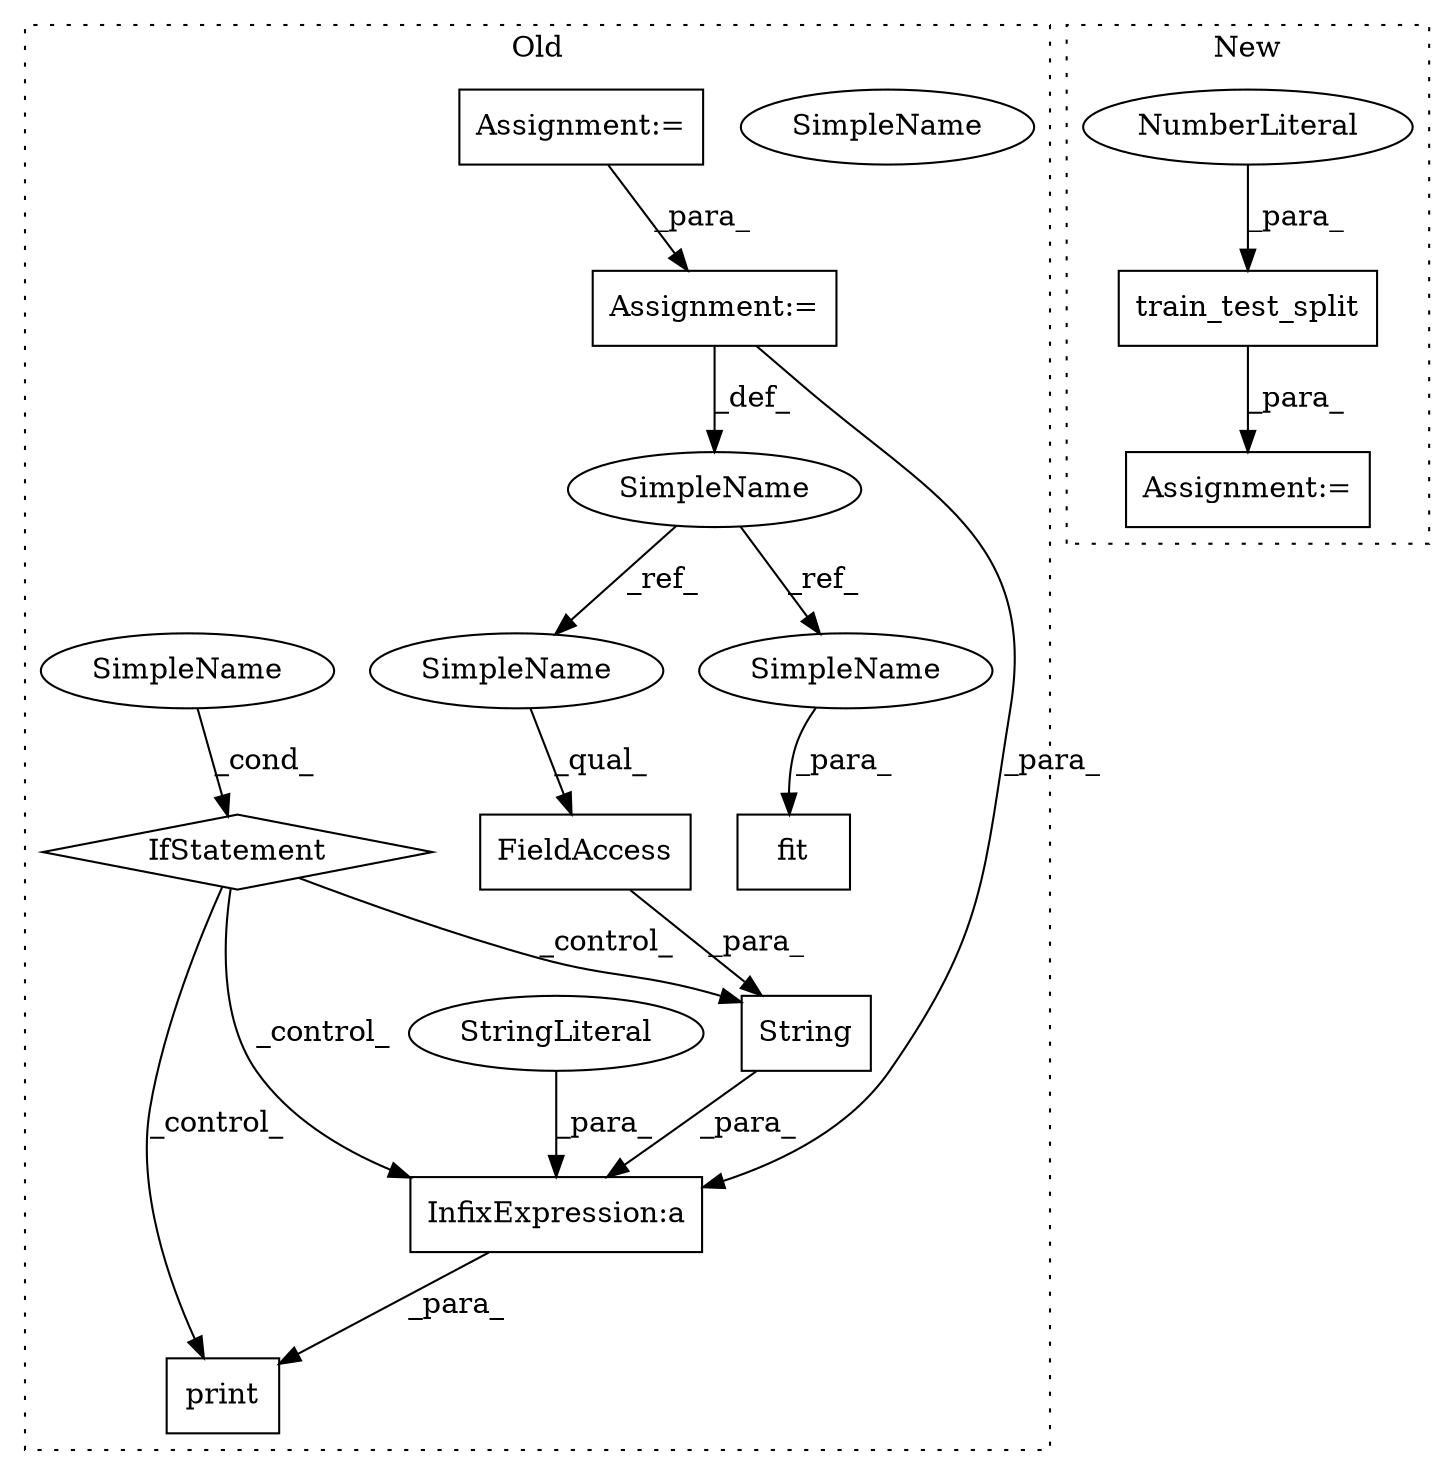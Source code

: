 digraph G {
subgraph cluster0 {
1 [label="IfStatement" a="25" s="1564,1575" l="4,2" shape="diamond"];
5 [label="print" a="32" s="1585,1648" l="6,1" shape="box"];
6 [label="String" a="32" s="1624,1647" l="7,1" shape="box"];
7 [label="InfixExpression:a" a="27" s="1621" l="3" shape="box"];
8 [label="SimpleName" a="42" s="1568" l="7" shape="ellipse"];
9 [label="StringLiteral" a="45" s="1591" l="30" shape="ellipse"];
10 [label="FieldAccess" a="22" s="1631" l="16" shape="box"];
11 [label="SimpleName" a="42" s="1322" l="10" shape="ellipse"];
12 [label="fit" a="32" s="1802,1840" l="4,1" shape="box"];
13 [label="Assignment:=" a="7" s="1524" l="31" shape="box"];
14 [label="Assignment:=" a="7" s="1332" l="1" shape="box"];
15 [label="SimpleName" a="42" s="1806" l="10" shape="ellipse"];
16 [label="SimpleName" a="42" s="1631" l="10" shape="ellipse"];
17 [label="SimpleName" a="42" s="1568" l="7" shape="ellipse"];
label = "Old";
style="dotted";
}
subgraph cluster1 {
2 [label="train_test_split" a="32" s="1406,1467" l="17,1" shape="box"];
3 [label="NumberLiteral" a="34" s="1458" l="2" shape="ellipse"];
4 [label="Assignment:=" a="7" s="1404" l="2" shape="box"];
label = "New";
style="dotted";
}
1 -> 6 [label="_control_"];
1 -> 5 [label="_control_"];
1 -> 7 [label="_control_"];
2 -> 4 [label="_para_"];
3 -> 2 [label="_para_"];
6 -> 7 [label="_para_"];
7 -> 5 [label="_para_"];
9 -> 7 [label="_para_"];
10 -> 6 [label="_para_"];
11 -> 16 [label="_ref_"];
11 -> 15 [label="_ref_"];
13 -> 14 [label="_para_"];
14 -> 11 [label="_def_"];
14 -> 7 [label="_para_"];
15 -> 12 [label="_para_"];
16 -> 10 [label="_qual_"];
17 -> 1 [label="_cond_"];
}